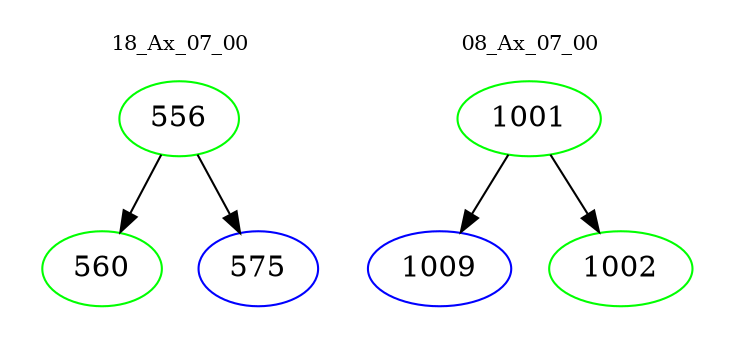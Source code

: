 digraph{
subgraph cluster_0 {
color = white
label = "18_Ax_07_00";
fontsize=10;
T0_556 [label="556", color="green"]
T0_556 -> T0_560 [color="black"]
T0_560 [label="560", color="green"]
T0_556 -> T0_575 [color="black"]
T0_575 [label="575", color="blue"]
}
subgraph cluster_1 {
color = white
label = "08_Ax_07_00";
fontsize=10;
T1_1001 [label="1001", color="green"]
T1_1001 -> T1_1009 [color="black"]
T1_1009 [label="1009", color="blue"]
T1_1001 -> T1_1002 [color="black"]
T1_1002 [label="1002", color="green"]
}
}
